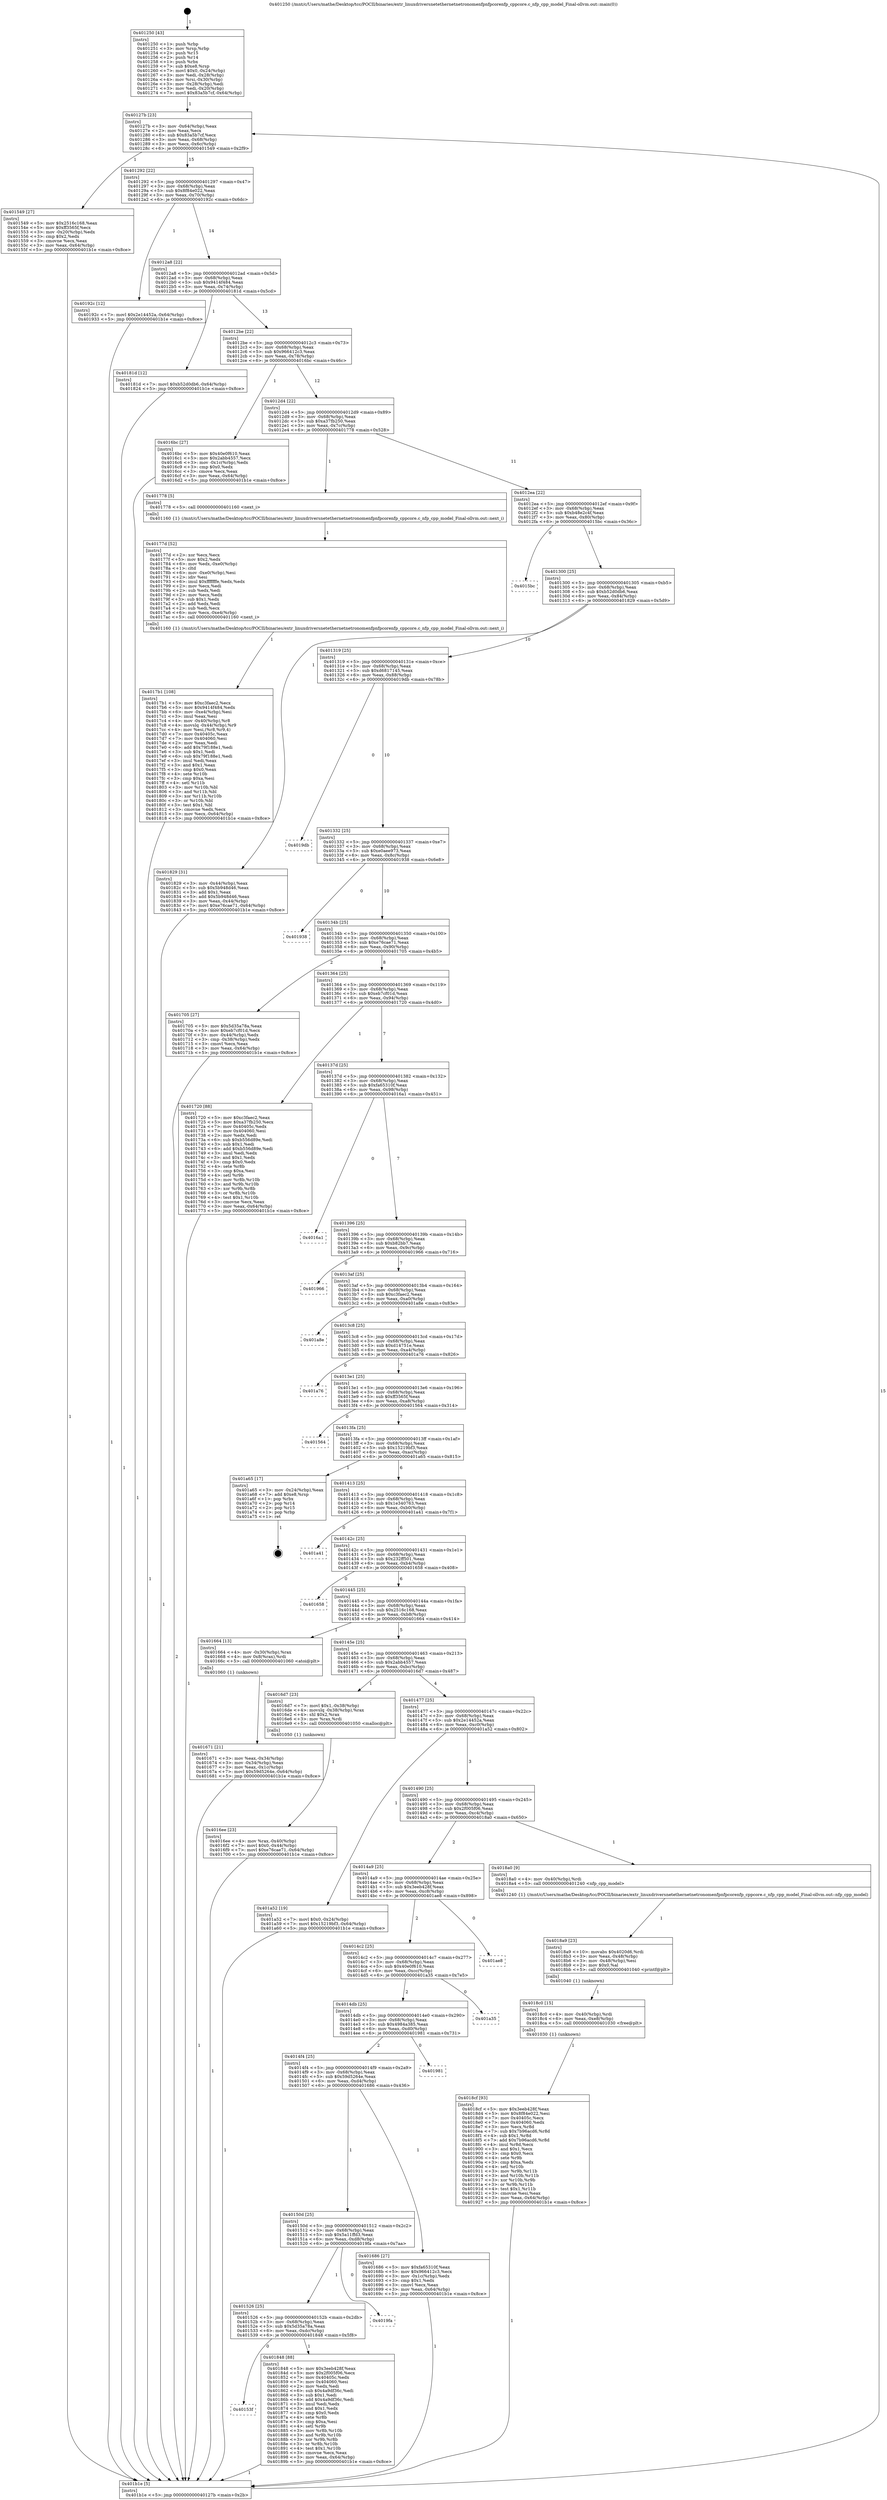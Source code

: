 digraph "0x401250" {
  label = "0x401250 (/mnt/c/Users/mathe/Desktop/tcc/POCII/binaries/extr_linuxdriversnetethernetnetronomenfpnfpcorenfp_cppcore.c_nfp_cpp_model_Final-ollvm.out::main(0))"
  labelloc = "t"
  node[shape=record]

  Entry [label="",width=0.3,height=0.3,shape=circle,fillcolor=black,style=filled]
  "0x40127b" [label="{
     0x40127b [23]\l
     | [instrs]\l
     &nbsp;&nbsp;0x40127b \<+3\>: mov -0x64(%rbp),%eax\l
     &nbsp;&nbsp;0x40127e \<+2\>: mov %eax,%ecx\l
     &nbsp;&nbsp;0x401280 \<+6\>: sub $0x83a5b7cf,%ecx\l
     &nbsp;&nbsp;0x401286 \<+3\>: mov %eax,-0x68(%rbp)\l
     &nbsp;&nbsp;0x401289 \<+3\>: mov %ecx,-0x6c(%rbp)\l
     &nbsp;&nbsp;0x40128c \<+6\>: je 0000000000401549 \<main+0x2f9\>\l
  }"]
  "0x401549" [label="{
     0x401549 [27]\l
     | [instrs]\l
     &nbsp;&nbsp;0x401549 \<+5\>: mov $0x2516c168,%eax\l
     &nbsp;&nbsp;0x40154e \<+5\>: mov $0xff3565f,%ecx\l
     &nbsp;&nbsp;0x401553 \<+3\>: mov -0x20(%rbp),%edx\l
     &nbsp;&nbsp;0x401556 \<+3\>: cmp $0x2,%edx\l
     &nbsp;&nbsp;0x401559 \<+3\>: cmovne %ecx,%eax\l
     &nbsp;&nbsp;0x40155c \<+3\>: mov %eax,-0x64(%rbp)\l
     &nbsp;&nbsp;0x40155f \<+5\>: jmp 0000000000401b1e \<main+0x8ce\>\l
  }"]
  "0x401292" [label="{
     0x401292 [22]\l
     | [instrs]\l
     &nbsp;&nbsp;0x401292 \<+5\>: jmp 0000000000401297 \<main+0x47\>\l
     &nbsp;&nbsp;0x401297 \<+3\>: mov -0x68(%rbp),%eax\l
     &nbsp;&nbsp;0x40129a \<+5\>: sub $0x8f84e022,%eax\l
     &nbsp;&nbsp;0x40129f \<+3\>: mov %eax,-0x70(%rbp)\l
     &nbsp;&nbsp;0x4012a2 \<+6\>: je 000000000040192c \<main+0x6dc\>\l
  }"]
  "0x401b1e" [label="{
     0x401b1e [5]\l
     | [instrs]\l
     &nbsp;&nbsp;0x401b1e \<+5\>: jmp 000000000040127b \<main+0x2b\>\l
  }"]
  "0x401250" [label="{
     0x401250 [43]\l
     | [instrs]\l
     &nbsp;&nbsp;0x401250 \<+1\>: push %rbp\l
     &nbsp;&nbsp;0x401251 \<+3\>: mov %rsp,%rbp\l
     &nbsp;&nbsp;0x401254 \<+2\>: push %r15\l
     &nbsp;&nbsp;0x401256 \<+2\>: push %r14\l
     &nbsp;&nbsp;0x401258 \<+1\>: push %rbx\l
     &nbsp;&nbsp;0x401259 \<+7\>: sub $0xe8,%rsp\l
     &nbsp;&nbsp;0x401260 \<+7\>: movl $0x0,-0x24(%rbp)\l
     &nbsp;&nbsp;0x401267 \<+3\>: mov %edi,-0x28(%rbp)\l
     &nbsp;&nbsp;0x40126a \<+4\>: mov %rsi,-0x30(%rbp)\l
     &nbsp;&nbsp;0x40126e \<+3\>: mov -0x28(%rbp),%edi\l
     &nbsp;&nbsp;0x401271 \<+3\>: mov %edi,-0x20(%rbp)\l
     &nbsp;&nbsp;0x401274 \<+7\>: movl $0x83a5b7cf,-0x64(%rbp)\l
  }"]
  Exit [label="",width=0.3,height=0.3,shape=circle,fillcolor=black,style=filled,peripheries=2]
  "0x40192c" [label="{
     0x40192c [12]\l
     | [instrs]\l
     &nbsp;&nbsp;0x40192c \<+7\>: movl $0x2e14452a,-0x64(%rbp)\l
     &nbsp;&nbsp;0x401933 \<+5\>: jmp 0000000000401b1e \<main+0x8ce\>\l
  }"]
  "0x4012a8" [label="{
     0x4012a8 [22]\l
     | [instrs]\l
     &nbsp;&nbsp;0x4012a8 \<+5\>: jmp 00000000004012ad \<main+0x5d\>\l
     &nbsp;&nbsp;0x4012ad \<+3\>: mov -0x68(%rbp),%eax\l
     &nbsp;&nbsp;0x4012b0 \<+5\>: sub $0x9414f484,%eax\l
     &nbsp;&nbsp;0x4012b5 \<+3\>: mov %eax,-0x74(%rbp)\l
     &nbsp;&nbsp;0x4012b8 \<+6\>: je 000000000040181d \<main+0x5cd\>\l
  }"]
  "0x4018cf" [label="{
     0x4018cf [93]\l
     | [instrs]\l
     &nbsp;&nbsp;0x4018cf \<+5\>: mov $0x3eeb428f,%eax\l
     &nbsp;&nbsp;0x4018d4 \<+5\>: mov $0x8f84e022,%esi\l
     &nbsp;&nbsp;0x4018d9 \<+7\>: mov 0x40405c,%ecx\l
     &nbsp;&nbsp;0x4018e0 \<+7\>: mov 0x404060,%edx\l
     &nbsp;&nbsp;0x4018e7 \<+3\>: mov %ecx,%r8d\l
     &nbsp;&nbsp;0x4018ea \<+7\>: sub $0x7b96acd6,%r8d\l
     &nbsp;&nbsp;0x4018f1 \<+4\>: sub $0x1,%r8d\l
     &nbsp;&nbsp;0x4018f5 \<+7\>: add $0x7b96acd6,%r8d\l
     &nbsp;&nbsp;0x4018fc \<+4\>: imul %r8d,%ecx\l
     &nbsp;&nbsp;0x401900 \<+3\>: and $0x1,%ecx\l
     &nbsp;&nbsp;0x401903 \<+3\>: cmp $0x0,%ecx\l
     &nbsp;&nbsp;0x401906 \<+4\>: sete %r9b\l
     &nbsp;&nbsp;0x40190a \<+3\>: cmp $0xa,%edx\l
     &nbsp;&nbsp;0x40190d \<+4\>: setl %r10b\l
     &nbsp;&nbsp;0x401911 \<+3\>: mov %r9b,%r11b\l
     &nbsp;&nbsp;0x401914 \<+3\>: and %r10b,%r11b\l
     &nbsp;&nbsp;0x401917 \<+3\>: xor %r10b,%r9b\l
     &nbsp;&nbsp;0x40191a \<+3\>: or %r9b,%r11b\l
     &nbsp;&nbsp;0x40191d \<+4\>: test $0x1,%r11b\l
     &nbsp;&nbsp;0x401921 \<+3\>: cmovne %esi,%eax\l
     &nbsp;&nbsp;0x401924 \<+3\>: mov %eax,-0x64(%rbp)\l
     &nbsp;&nbsp;0x401927 \<+5\>: jmp 0000000000401b1e \<main+0x8ce\>\l
  }"]
  "0x40181d" [label="{
     0x40181d [12]\l
     | [instrs]\l
     &nbsp;&nbsp;0x40181d \<+7\>: movl $0xb52d0db6,-0x64(%rbp)\l
     &nbsp;&nbsp;0x401824 \<+5\>: jmp 0000000000401b1e \<main+0x8ce\>\l
  }"]
  "0x4012be" [label="{
     0x4012be [22]\l
     | [instrs]\l
     &nbsp;&nbsp;0x4012be \<+5\>: jmp 00000000004012c3 \<main+0x73\>\l
     &nbsp;&nbsp;0x4012c3 \<+3\>: mov -0x68(%rbp),%eax\l
     &nbsp;&nbsp;0x4012c6 \<+5\>: sub $0x966412c3,%eax\l
     &nbsp;&nbsp;0x4012cb \<+3\>: mov %eax,-0x78(%rbp)\l
     &nbsp;&nbsp;0x4012ce \<+6\>: je 00000000004016bc \<main+0x46c\>\l
  }"]
  "0x4018c0" [label="{
     0x4018c0 [15]\l
     | [instrs]\l
     &nbsp;&nbsp;0x4018c0 \<+4\>: mov -0x40(%rbp),%rdi\l
     &nbsp;&nbsp;0x4018c4 \<+6\>: mov %eax,-0xe8(%rbp)\l
     &nbsp;&nbsp;0x4018ca \<+5\>: call 0000000000401030 \<free@plt\>\l
     | [calls]\l
     &nbsp;&nbsp;0x401030 \{1\} (unknown)\l
  }"]
  "0x4016bc" [label="{
     0x4016bc [27]\l
     | [instrs]\l
     &nbsp;&nbsp;0x4016bc \<+5\>: mov $0x40e0f610,%eax\l
     &nbsp;&nbsp;0x4016c1 \<+5\>: mov $0x2abb4557,%ecx\l
     &nbsp;&nbsp;0x4016c6 \<+3\>: mov -0x1c(%rbp),%edx\l
     &nbsp;&nbsp;0x4016c9 \<+3\>: cmp $0x0,%edx\l
     &nbsp;&nbsp;0x4016cc \<+3\>: cmove %ecx,%eax\l
     &nbsp;&nbsp;0x4016cf \<+3\>: mov %eax,-0x64(%rbp)\l
     &nbsp;&nbsp;0x4016d2 \<+5\>: jmp 0000000000401b1e \<main+0x8ce\>\l
  }"]
  "0x4012d4" [label="{
     0x4012d4 [22]\l
     | [instrs]\l
     &nbsp;&nbsp;0x4012d4 \<+5\>: jmp 00000000004012d9 \<main+0x89\>\l
     &nbsp;&nbsp;0x4012d9 \<+3\>: mov -0x68(%rbp),%eax\l
     &nbsp;&nbsp;0x4012dc \<+5\>: sub $0xa37fb250,%eax\l
     &nbsp;&nbsp;0x4012e1 \<+3\>: mov %eax,-0x7c(%rbp)\l
     &nbsp;&nbsp;0x4012e4 \<+6\>: je 0000000000401778 \<main+0x528\>\l
  }"]
  "0x4018a9" [label="{
     0x4018a9 [23]\l
     | [instrs]\l
     &nbsp;&nbsp;0x4018a9 \<+10\>: movabs $0x4020d6,%rdi\l
     &nbsp;&nbsp;0x4018b3 \<+3\>: mov %eax,-0x48(%rbp)\l
     &nbsp;&nbsp;0x4018b6 \<+3\>: mov -0x48(%rbp),%esi\l
     &nbsp;&nbsp;0x4018b9 \<+2\>: mov $0x0,%al\l
     &nbsp;&nbsp;0x4018bb \<+5\>: call 0000000000401040 \<printf@plt\>\l
     | [calls]\l
     &nbsp;&nbsp;0x401040 \{1\} (unknown)\l
  }"]
  "0x401778" [label="{
     0x401778 [5]\l
     | [instrs]\l
     &nbsp;&nbsp;0x401778 \<+5\>: call 0000000000401160 \<next_i\>\l
     | [calls]\l
     &nbsp;&nbsp;0x401160 \{1\} (/mnt/c/Users/mathe/Desktop/tcc/POCII/binaries/extr_linuxdriversnetethernetnetronomenfpnfpcorenfp_cppcore.c_nfp_cpp_model_Final-ollvm.out::next_i)\l
  }"]
  "0x4012ea" [label="{
     0x4012ea [22]\l
     | [instrs]\l
     &nbsp;&nbsp;0x4012ea \<+5\>: jmp 00000000004012ef \<main+0x9f\>\l
     &nbsp;&nbsp;0x4012ef \<+3\>: mov -0x68(%rbp),%eax\l
     &nbsp;&nbsp;0x4012f2 \<+5\>: sub $0xb48e2c4f,%eax\l
     &nbsp;&nbsp;0x4012f7 \<+3\>: mov %eax,-0x80(%rbp)\l
     &nbsp;&nbsp;0x4012fa \<+6\>: je 00000000004015bc \<main+0x36c\>\l
  }"]
  "0x40153f" [label="{
     0x40153f\l
  }", style=dashed]
  "0x4015bc" [label="{
     0x4015bc\l
  }", style=dashed]
  "0x401300" [label="{
     0x401300 [25]\l
     | [instrs]\l
     &nbsp;&nbsp;0x401300 \<+5\>: jmp 0000000000401305 \<main+0xb5\>\l
     &nbsp;&nbsp;0x401305 \<+3\>: mov -0x68(%rbp),%eax\l
     &nbsp;&nbsp;0x401308 \<+5\>: sub $0xb52d0db6,%eax\l
     &nbsp;&nbsp;0x40130d \<+6\>: mov %eax,-0x84(%rbp)\l
     &nbsp;&nbsp;0x401313 \<+6\>: je 0000000000401829 \<main+0x5d9\>\l
  }"]
  "0x401848" [label="{
     0x401848 [88]\l
     | [instrs]\l
     &nbsp;&nbsp;0x401848 \<+5\>: mov $0x3eeb428f,%eax\l
     &nbsp;&nbsp;0x40184d \<+5\>: mov $0x2f005f06,%ecx\l
     &nbsp;&nbsp;0x401852 \<+7\>: mov 0x40405c,%edx\l
     &nbsp;&nbsp;0x401859 \<+7\>: mov 0x404060,%esi\l
     &nbsp;&nbsp;0x401860 \<+2\>: mov %edx,%edi\l
     &nbsp;&nbsp;0x401862 \<+6\>: sub $0x4a9df36c,%edi\l
     &nbsp;&nbsp;0x401868 \<+3\>: sub $0x1,%edi\l
     &nbsp;&nbsp;0x40186b \<+6\>: add $0x4a9df36c,%edi\l
     &nbsp;&nbsp;0x401871 \<+3\>: imul %edi,%edx\l
     &nbsp;&nbsp;0x401874 \<+3\>: and $0x1,%edx\l
     &nbsp;&nbsp;0x401877 \<+3\>: cmp $0x0,%edx\l
     &nbsp;&nbsp;0x40187a \<+4\>: sete %r8b\l
     &nbsp;&nbsp;0x40187e \<+3\>: cmp $0xa,%esi\l
     &nbsp;&nbsp;0x401881 \<+4\>: setl %r9b\l
     &nbsp;&nbsp;0x401885 \<+3\>: mov %r8b,%r10b\l
     &nbsp;&nbsp;0x401888 \<+3\>: and %r9b,%r10b\l
     &nbsp;&nbsp;0x40188b \<+3\>: xor %r9b,%r8b\l
     &nbsp;&nbsp;0x40188e \<+3\>: or %r8b,%r10b\l
     &nbsp;&nbsp;0x401891 \<+4\>: test $0x1,%r10b\l
     &nbsp;&nbsp;0x401895 \<+3\>: cmovne %ecx,%eax\l
     &nbsp;&nbsp;0x401898 \<+3\>: mov %eax,-0x64(%rbp)\l
     &nbsp;&nbsp;0x40189b \<+5\>: jmp 0000000000401b1e \<main+0x8ce\>\l
  }"]
  "0x401829" [label="{
     0x401829 [31]\l
     | [instrs]\l
     &nbsp;&nbsp;0x401829 \<+3\>: mov -0x44(%rbp),%eax\l
     &nbsp;&nbsp;0x40182c \<+5\>: sub $0x5b948d46,%eax\l
     &nbsp;&nbsp;0x401831 \<+3\>: add $0x1,%eax\l
     &nbsp;&nbsp;0x401834 \<+5\>: add $0x5b948d46,%eax\l
     &nbsp;&nbsp;0x401839 \<+3\>: mov %eax,-0x44(%rbp)\l
     &nbsp;&nbsp;0x40183c \<+7\>: movl $0xe76cae71,-0x64(%rbp)\l
     &nbsp;&nbsp;0x401843 \<+5\>: jmp 0000000000401b1e \<main+0x8ce\>\l
  }"]
  "0x401319" [label="{
     0x401319 [25]\l
     | [instrs]\l
     &nbsp;&nbsp;0x401319 \<+5\>: jmp 000000000040131e \<main+0xce\>\l
     &nbsp;&nbsp;0x40131e \<+3\>: mov -0x68(%rbp),%eax\l
     &nbsp;&nbsp;0x401321 \<+5\>: sub $0xd6817145,%eax\l
     &nbsp;&nbsp;0x401326 \<+6\>: mov %eax,-0x88(%rbp)\l
     &nbsp;&nbsp;0x40132c \<+6\>: je 00000000004019db \<main+0x78b\>\l
  }"]
  "0x401526" [label="{
     0x401526 [25]\l
     | [instrs]\l
     &nbsp;&nbsp;0x401526 \<+5\>: jmp 000000000040152b \<main+0x2db\>\l
     &nbsp;&nbsp;0x40152b \<+3\>: mov -0x68(%rbp),%eax\l
     &nbsp;&nbsp;0x40152e \<+5\>: sub $0x5d35a78a,%eax\l
     &nbsp;&nbsp;0x401533 \<+6\>: mov %eax,-0xdc(%rbp)\l
     &nbsp;&nbsp;0x401539 \<+6\>: je 0000000000401848 \<main+0x5f8\>\l
  }"]
  "0x4019db" [label="{
     0x4019db\l
  }", style=dashed]
  "0x401332" [label="{
     0x401332 [25]\l
     | [instrs]\l
     &nbsp;&nbsp;0x401332 \<+5\>: jmp 0000000000401337 \<main+0xe7\>\l
     &nbsp;&nbsp;0x401337 \<+3\>: mov -0x68(%rbp),%eax\l
     &nbsp;&nbsp;0x40133a \<+5\>: sub $0xe0aee973,%eax\l
     &nbsp;&nbsp;0x40133f \<+6\>: mov %eax,-0x8c(%rbp)\l
     &nbsp;&nbsp;0x401345 \<+6\>: je 0000000000401938 \<main+0x6e8\>\l
  }"]
  "0x4019fa" [label="{
     0x4019fa\l
  }", style=dashed]
  "0x401938" [label="{
     0x401938\l
  }", style=dashed]
  "0x40134b" [label="{
     0x40134b [25]\l
     | [instrs]\l
     &nbsp;&nbsp;0x40134b \<+5\>: jmp 0000000000401350 \<main+0x100\>\l
     &nbsp;&nbsp;0x401350 \<+3\>: mov -0x68(%rbp),%eax\l
     &nbsp;&nbsp;0x401353 \<+5\>: sub $0xe76cae71,%eax\l
     &nbsp;&nbsp;0x401358 \<+6\>: mov %eax,-0x90(%rbp)\l
     &nbsp;&nbsp;0x40135e \<+6\>: je 0000000000401705 \<main+0x4b5\>\l
  }"]
  "0x4017b1" [label="{
     0x4017b1 [108]\l
     | [instrs]\l
     &nbsp;&nbsp;0x4017b1 \<+5\>: mov $0xc3faec2,%ecx\l
     &nbsp;&nbsp;0x4017b6 \<+5\>: mov $0x9414f484,%edx\l
     &nbsp;&nbsp;0x4017bb \<+6\>: mov -0xe4(%rbp),%esi\l
     &nbsp;&nbsp;0x4017c1 \<+3\>: imul %eax,%esi\l
     &nbsp;&nbsp;0x4017c4 \<+4\>: mov -0x40(%rbp),%r8\l
     &nbsp;&nbsp;0x4017c8 \<+4\>: movslq -0x44(%rbp),%r9\l
     &nbsp;&nbsp;0x4017cc \<+4\>: mov %esi,(%r8,%r9,4)\l
     &nbsp;&nbsp;0x4017d0 \<+7\>: mov 0x40405c,%eax\l
     &nbsp;&nbsp;0x4017d7 \<+7\>: mov 0x404060,%esi\l
     &nbsp;&nbsp;0x4017de \<+2\>: mov %eax,%edi\l
     &nbsp;&nbsp;0x4017e0 \<+6\>: add $0x79f188e1,%edi\l
     &nbsp;&nbsp;0x4017e6 \<+3\>: sub $0x1,%edi\l
     &nbsp;&nbsp;0x4017e9 \<+6\>: sub $0x79f188e1,%edi\l
     &nbsp;&nbsp;0x4017ef \<+3\>: imul %edi,%eax\l
     &nbsp;&nbsp;0x4017f2 \<+3\>: and $0x1,%eax\l
     &nbsp;&nbsp;0x4017f5 \<+3\>: cmp $0x0,%eax\l
     &nbsp;&nbsp;0x4017f8 \<+4\>: sete %r10b\l
     &nbsp;&nbsp;0x4017fc \<+3\>: cmp $0xa,%esi\l
     &nbsp;&nbsp;0x4017ff \<+4\>: setl %r11b\l
     &nbsp;&nbsp;0x401803 \<+3\>: mov %r10b,%bl\l
     &nbsp;&nbsp;0x401806 \<+3\>: and %r11b,%bl\l
     &nbsp;&nbsp;0x401809 \<+3\>: xor %r11b,%r10b\l
     &nbsp;&nbsp;0x40180c \<+3\>: or %r10b,%bl\l
     &nbsp;&nbsp;0x40180f \<+3\>: test $0x1,%bl\l
     &nbsp;&nbsp;0x401812 \<+3\>: cmovne %edx,%ecx\l
     &nbsp;&nbsp;0x401815 \<+3\>: mov %ecx,-0x64(%rbp)\l
     &nbsp;&nbsp;0x401818 \<+5\>: jmp 0000000000401b1e \<main+0x8ce\>\l
  }"]
  "0x401705" [label="{
     0x401705 [27]\l
     | [instrs]\l
     &nbsp;&nbsp;0x401705 \<+5\>: mov $0x5d35a78a,%eax\l
     &nbsp;&nbsp;0x40170a \<+5\>: mov $0xeb7cf01d,%ecx\l
     &nbsp;&nbsp;0x40170f \<+3\>: mov -0x44(%rbp),%edx\l
     &nbsp;&nbsp;0x401712 \<+3\>: cmp -0x38(%rbp),%edx\l
     &nbsp;&nbsp;0x401715 \<+3\>: cmovl %ecx,%eax\l
     &nbsp;&nbsp;0x401718 \<+3\>: mov %eax,-0x64(%rbp)\l
     &nbsp;&nbsp;0x40171b \<+5\>: jmp 0000000000401b1e \<main+0x8ce\>\l
  }"]
  "0x401364" [label="{
     0x401364 [25]\l
     | [instrs]\l
     &nbsp;&nbsp;0x401364 \<+5\>: jmp 0000000000401369 \<main+0x119\>\l
     &nbsp;&nbsp;0x401369 \<+3\>: mov -0x68(%rbp),%eax\l
     &nbsp;&nbsp;0x40136c \<+5\>: sub $0xeb7cf01d,%eax\l
     &nbsp;&nbsp;0x401371 \<+6\>: mov %eax,-0x94(%rbp)\l
     &nbsp;&nbsp;0x401377 \<+6\>: je 0000000000401720 \<main+0x4d0\>\l
  }"]
  "0x40177d" [label="{
     0x40177d [52]\l
     | [instrs]\l
     &nbsp;&nbsp;0x40177d \<+2\>: xor %ecx,%ecx\l
     &nbsp;&nbsp;0x40177f \<+5\>: mov $0x2,%edx\l
     &nbsp;&nbsp;0x401784 \<+6\>: mov %edx,-0xe0(%rbp)\l
     &nbsp;&nbsp;0x40178a \<+1\>: cltd\l
     &nbsp;&nbsp;0x40178b \<+6\>: mov -0xe0(%rbp),%esi\l
     &nbsp;&nbsp;0x401791 \<+2\>: idiv %esi\l
     &nbsp;&nbsp;0x401793 \<+6\>: imul $0xfffffffe,%edx,%edx\l
     &nbsp;&nbsp;0x401799 \<+2\>: mov %ecx,%edi\l
     &nbsp;&nbsp;0x40179b \<+2\>: sub %edx,%edi\l
     &nbsp;&nbsp;0x40179d \<+2\>: mov %ecx,%edx\l
     &nbsp;&nbsp;0x40179f \<+3\>: sub $0x1,%edx\l
     &nbsp;&nbsp;0x4017a2 \<+2\>: add %edx,%edi\l
     &nbsp;&nbsp;0x4017a4 \<+2\>: sub %edi,%ecx\l
     &nbsp;&nbsp;0x4017a6 \<+6\>: mov %ecx,-0xe4(%rbp)\l
     &nbsp;&nbsp;0x4017ac \<+5\>: call 0000000000401160 \<next_i\>\l
     | [calls]\l
     &nbsp;&nbsp;0x401160 \{1\} (/mnt/c/Users/mathe/Desktop/tcc/POCII/binaries/extr_linuxdriversnetethernetnetronomenfpnfpcorenfp_cppcore.c_nfp_cpp_model_Final-ollvm.out::next_i)\l
  }"]
  "0x401720" [label="{
     0x401720 [88]\l
     | [instrs]\l
     &nbsp;&nbsp;0x401720 \<+5\>: mov $0xc3faec2,%eax\l
     &nbsp;&nbsp;0x401725 \<+5\>: mov $0xa37fb250,%ecx\l
     &nbsp;&nbsp;0x40172a \<+7\>: mov 0x40405c,%edx\l
     &nbsp;&nbsp;0x401731 \<+7\>: mov 0x404060,%esi\l
     &nbsp;&nbsp;0x401738 \<+2\>: mov %edx,%edi\l
     &nbsp;&nbsp;0x40173a \<+6\>: sub $0xb556d89e,%edi\l
     &nbsp;&nbsp;0x401740 \<+3\>: sub $0x1,%edi\l
     &nbsp;&nbsp;0x401743 \<+6\>: add $0xb556d89e,%edi\l
     &nbsp;&nbsp;0x401749 \<+3\>: imul %edi,%edx\l
     &nbsp;&nbsp;0x40174c \<+3\>: and $0x1,%edx\l
     &nbsp;&nbsp;0x40174f \<+3\>: cmp $0x0,%edx\l
     &nbsp;&nbsp;0x401752 \<+4\>: sete %r8b\l
     &nbsp;&nbsp;0x401756 \<+3\>: cmp $0xa,%esi\l
     &nbsp;&nbsp;0x401759 \<+4\>: setl %r9b\l
     &nbsp;&nbsp;0x40175d \<+3\>: mov %r8b,%r10b\l
     &nbsp;&nbsp;0x401760 \<+3\>: and %r9b,%r10b\l
     &nbsp;&nbsp;0x401763 \<+3\>: xor %r9b,%r8b\l
     &nbsp;&nbsp;0x401766 \<+3\>: or %r8b,%r10b\l
     &nbsp;&nbsp;0x401769 \<+4\>: test $0x1,%r10b\l
     &nbsp;&nbsp;0x40176d \<+3\>: cmovne %ecx,%eax\l
     &nbsp;&nbsp;0x401770 \<+3\>: mov %eax,-0x64(%rbp)\l
     &nbsp;&nbsp;0x401773 \<+5\>: jmp 0000000000401b1e \<main+0x8ce\>\l
  }"]
  "0x40137d" [label="{
     0x40137d [25]\l
     | [instrs]\l
     &nbsp;&nbsp;0x40137d \<+5\>: jmp 0000000000401382 \<main+0x132\>\l
     &nbsp;&nbsp;0x401382 \<+3\>: mov -0x68(%rbp),%eax\l
     &nbsp;&nbsp;0x401385 \<+5\>: sub $0xfa65310f,%eax\l
     &nbsp;&nbsp;0x40138a \<+6\>: mov %eax,-0x98(%rbp)\l
     &nbsp;&nbsp;0x401390 \<+6\>: je 00000000004016a1 \<main+0x451\>\l
  }"]
  "0x4016ee" [label="{
     0x4016ee [23]\l
     | [instrs]\l
     &nbsp;&nbsp;0x4016ee \<+4\>: mov %rax,-0x40(%rbp)\l
     &nbsp;&nbsp;0x4016f2 \<+7\>: movl $0x0,-0x44(%rbp)\l
     &nbsp;&nbsp;0x4016f9 \<+7\>: movl $0xe76cae71,-0x64(%rbp)\l
     &nbsp;&nbsp;0x401700 \<+5\>: jmp 0000000000401b1e \<main+0x8ce\>\l
  }"]
  "0x4016a1" [label="{
     0x4016a1\l
  }", style=dashed]
  "0x401396" [label="{
     0x401396 [25]\l
     | [instrs]\l
     &nbsp;&nbsp;0x401396 \<+5\>: jmp 000000000040139b \<main+0x14b\>\l
     &nbsp;&nbsp;0x40139b \<+3\>: mov -0x68(%rbp),%eax\l
     &nbsp;&nbsp;0x40139e \<+5\>: sub $0xb82bb7,%eax\l
     &nbsp;&nbsp;0x4013a3 \<+6\>: mov %eax,-0x9c(%rbp)\l
     &nbsp;&nbsp;0x4013a9 \<+6\>: je 0000000000401966 \<main+0x716\>\l
  }"]
  "0x40150d" [label="{
     0x40150d [25]\l
     | [instrs]\l
     &nbsp;&nbsp;0x40150d \<+5\>: jmp 0000000000401512 \<main+0x2c2\>\l
     &nbsp;&nbsp;0x401512 \<+3\>: mov -0x68(%rbp),%eax\l
     &nbsp;&nbsp;0x401515 \<+5\>: sub $0x5a11ffd3,%eax\l
     &nbsp;&nbsp;0x40151a \<+6\>: mov %eax,-0xd8(%rbp)\l
     &nbsp;&nbsp;0x401520 \<+6\>: je 00000000004019fa \<main+0x7aa\>\l
  }"]
  "0x401966" [label="{
     0x401966\l
  }", style=dashed]
  "0x4013af" [label="{
     0x4013af [25]\l
     | [instrs]\l
     &nbsp;&nbsp;0x4013af \<+5\>: jmp 00000000004013b4 \<main+0x164\>\l
     &nbsp;&nbsp;0x4013b4 \<+3\>: mov -0x68(%rbp),%eax\l
     &nbsp;&nbsp;0x4013b7 \<+5\>: sub $0xc3faec2,%eax\l
     &nbsp;&nbsp;0x4013bc \<+6\>: mov %eax,-0xa0(%rbp)\l
     &nbsp;&nbsp;0x4013c2 \<+6\>: je 0000000000401a8e \<main+0x83e\>\l
  }"]
  "0x401686" [label="{
     0x401686 [27]\l
     | [instrs]\l
     &nbsp;&nbsp;0x401686 \<+5\>: mov $0xfa65310f,%eax\l
     &nbsp;&nbsp;0x40168b \<+5\>: mov $0x966412c3,%ecx\l
     &nbsp;&nbsp;0x401690 \<+3\>: mov -0x1c(%rbp),%edx\l
     &nbsp;&nbsp;0x401693 \<+3\>: cmp $0x1,%edx\l
     &nbsp;&nbsp;0x401696 \<+3\>: cmovl %ecx,%eax\l
     &nbsp;&nbsp;0x401699 \<+3\>: mov %eax,-0x64(%rbp)\l
     &nbsp;&nbsp;0x40169c \<+5\>: jmp 0000000000401b1e \<main+0x8ce\>\l
  }"]
  "0x401a8e" [label="{
     0x401a8e\l
  }", style=dashed]
  "0x4013c8" [label="{
     0x4013c8 [25]\l
     | [instrs]\l
     &nbsp;&nbsp;0x4013c8 \<+5\>: jmp 00000000004013cd \<main+0x17d\>\l
     &nbsp;&nbsp;0x4013cd \<+3\>: mov -0x68(%rbp),%eax\l
     &nbsp;&nbsp;0x4013d0 \<+5\>: sub $0xd14751e,%eax\l
     &nbsp;&nbsp;0x4013d5 \<+6\>: mov %eax,-0xa4(%rbp)\l
     &nbsp;&nbsp;0x4013db \<+6\>: je 0000000000401a76 \<main+0x826\>\l
  }"]
  "0x4014f4" [label="{
     0x4014f4 [25]\l
     | [instrs]\l
     &nbsp;&nbsp;0x4014f4 \<+5\>: jmp 00000000004014f9 \<main+0x2a9\>\l
     &nbsp;&nbsp;0x4014f9 \<+3\>: mov -0x68(%rbp),%eax\l
     &nbsp;&nbsp;0x4014fc \<+5\>: sub $0x59d5264e,%eax\l
     &nbsp;&nbsp;0x401501 \<+6\>: mov %eax,-0xd4(%rbp)\l
     &nbsp;&nbsp;0x401507 \<+6\>: je 0000000000401686 \<main+0x436\>\l
  }"]
  "0x401a76" [label="{
     0x401a76\l
  }", style=dashed]
  "0x4013e1" [label="{
     0x4013e1 [25]\l
     | [instrs]\l
     &nbsp;&nbsp;0x4013e1 \<+5\>: jmp 00000000004013e6 \<main+0x196\>\l
     &nbsp;&nbsp;0x4013e6 \<+3\>: mov -0x68(%rbp),%eax\l
     &nbsp;&nbsp;0x4013e9 \<+5\>: sub $0xff3565f,%eax\l
     &nbsp;&nbsp;0x4013ee \<+6\>: mov %eax,-0xa8(%rbp)\l
     &nbsp;&nbsp;0x4013f4 \<+6\>: je 0000000000401564 \<main+0x314\>\l
  }"]
  "0x401981" [label="{
     0x401981\l
  }", style=dashed]
  "0x401564" [label="{
     0x401564\l
  }", style=dashed]
  "0x4013fa" [label="{
     0x4013fa [25]\l
     | [instrs]\l
     &nbsp;&nbsp;0x4013fa \<+5\>: jmp 00000000004013ff \<main+0x1af\>\l
     &nbsp;&nbsp;0x4013ff \<+3\>: mov -0x68(%rbp),%eax\l
     &nbsp;&nbsp;0x401402 \<+5\>: sub $0x15219bf3,%eax\l
     &nbsp;&nbsp;0x401407 \<+6\>: mov %eax,-0xac(%rbp)\l
     &nbsp;&nbsp;0x40140d \<+6\>: je 0000000000401a65 \<main+0x815\>\l
  }"]
  "0x4014db" [label="{
     0x4014db [25]\l
     | [instrs]\l
     &nbsp;&nbsp;0x4014db \<+5\>: jmp 00000000004014e0 \<main+0x290\>\l
     &nbsp;&nbsp;0x4014e0 \<+3\>: mov -0x68(%rbp),%eax\l
     &nbsp;&nbsp;0x4014e3 \<+5\>: sub $0x4984a385,%eax\l
     &nbsp;&nbsp;0x4014e8 \<+6\>: mov %eax,-0xd0(%rbp)\l
     &nbsp;&nbsp;0x4014ee \<+6\>: je 0000000000401981 \<main+0x731\>\l
  }"]
  "0x401a65" [label="{
     0x401a65 [17]\l
     | [instrs]\l
     &nbsp;&nbsp;0x401a65 \<+3\>: mov -0x24(%rbp),%eax\l
     &nbsp;&nbsp;0x401a68 \<+7\>: add $0xe8,%rsp\l
     &nbsp;&nbsp;0x401a6f \<+1\>: pop %rbx\l
     &nbsp;&nbsp;0x401a70 \<+2\>: pop %r14\l
     &nbsp;&nbsp;0x401a72 \<+2\>: pop %r15\l
     &nbsp;&nbsp;0x401a74 \<+1\>: pop %rbp\l
     &nbsp;&nbsp;0x401a75 \<+1\>: ret\l
  }"]
  "0x401413" [label="{
     0x401413 [25]\l
     | [instrs]\l
     &nbsp;&nbsp;0x401413 \<+5\>: jmp 0000000000401418 \<main+0x1c8\>\l
     &nbsp;&nbsp;0x401418 \<+3\>: mov -0x68(%rbp),%eax\l
     &nbsp;&nbsp;0x40141b \<+5\>: sub $0x1e340763,%eax\l
     &nbsp;&nbsp;0x401420 \<+6\>: mov %eax,-0xb0(%rbp)\l
     &nbsp;&nbsp;0x401426 \<+6\>: je 0000000000401a41 \<main+0x7f1\>\l
  }"]
  "0x401a35" [label="{
     0x401a35\l
  }", style=dashed]
  "0x401a41" [label="{
     0x401a41\l
  }", style=dashed]
  "0x40142c" [label="{
     0x40142c [25]\l
     | [instrs]\l
     &nbsp;&nbsp;0x40142c \<+5\>: jmp 0000000000401431 \<main+0x1e1\>\l
     &nbsp;&nbsp;0x401431 \<+3\>: mov -0x68(%rbp),%eax\l
     &nbsp;&nbsp;0x401434 \<+5\>: sub $0x232ff501,%eax\l
     &nbsp;&nbsp;0x401439 \<+6\>: mov %eax,-0xb4(%rbp)\l
     &nbsp;&nbsp;0x40143f \<+6\>: je 0000000000401658 \<main+0x408\>\l
  }"]
  "0x4014c2" [label="{
     0x4014c2 [25]\l
     | [instrs]\l
     &nbsp;&nbsp;0x4014c2 \<+5\>: jmp 00000000004014c7 \<main+0x277\>\l
     &nbsp;&nbsp;0x4014c7 \<+3\>: mov -0x68(%rbp),%eax\l
     &nbsp;&nbsp;0x4014ca \<+5\>: sub $0x40e0f610,%eax\l
     &nbsp;&nbsp;0x4014cf \<+6\>: mov %eax,-0xcc(%rbp)\l
     &nbsp;&nbsp;0x4014d5 \<+6\>: je 0000000000401a35 \<main+0x7e5\>\l
  }"]
  "0x401658" [label="{
     0x401658\l
  }", style=dashed]
  "0x401445" [label="{
     0x401445 [25]\l
     | [instrs]\l
     &nbsp;&nbsp;0x401445 \<+5\>: jmp 000000000040144a \<main+0x1fa\>\l
     &nbsp;&nbsp;0x40144a \<+3\>: mov -0x68(%rbp),%eax\l
     &nbsp;&nbsp;0x40144d \<+5\>: sub $0x2516c168,%eax\l
     &nbsp;&nbsp;0x401452 \<+6\>: mov %eax,-0xb8(%rbp)\l
     &nbsp;&nbsp;0x401458 \<+6\>: je 0000000000401664 \<main+0x414\>\l
  }"]
  "0x401ae8" [label="{
     0x401ae8\l
  }", style=dashed]
  "0x401664" [label="{
     0x401664 [13]\l
     | [instrs]\l
     &nbsp;&nbsp;0x401664 \<+4\>: mov -0x30(%rbp),%rax\l
     &nbsp;&nbsp;0x401668 \<+4\>: mov 0x8(%rax),%rdi\l
     &nbsp;&nbsp;0x40166c \<+5\>: call 0000000000401060 \<atoi@plt\>\l
     | [calls]\l
     &nbsp;&nbsp;0x401060 \{1\} (unknown)\l
  }"]
  "0x40145e" [label="{
     0x40145e [25]\l
     | [instrs]\l
     &nbsp;&nbsp;0x40145e \<+5\>: jmp 0000000000401463 \<main+0x213\>\l
     &nbsp;&nbsp;0x401463 \<+3\>: mov -0x68(%rbp),%eax\l
     &nbsp;&nbsp;0x401466 \<+5\>: sub $0x2abb4557,%eax\l
     &nbsp;&nbsp;0x40146b \<+6\>: mov %eax,-0xbc(%rbp)\l
     &nbsp;&nbsp;0x401471 \<+6\>: je 00000000004016d7 \<main+0x487\>\l
  }"]
  "0x401671" [label="{
     0x401671 [21]\l
     | [instrs]\l
     &nbsp;&nbsp;0x401671 \<+3\>: mov %eax,-0x34(%rbp)\l
     &nbsp;&nbsp;0x401674 \<+3\>: mov -0x34(%rbp),%eax\l
     &nbsp;&nbsp;0x401677 \<+3\>: mov %eax,-0x1c(%rbp)\l
     &nbsp;&nbsp;0x40167a \<+7\>: movl $0x59d5264e,-0x64(%rbp)\l
     &nbsp;&nbsp;0x401681 \<+5\>: jmp 0000000000401b1e \<main+0x8ce\>\l
  }"]
  "0x4014a9" [label="{
     0x4014a9 [25]\l
     | [instrs]\l
     &nbsp;&nbsp;0x4014a9 \<+5\>: jmp 00000000004014ae \<main+0x25e\>\l
     &nbsp;&nbsp;0x4014ae \<+3\>: mov -0x68(%rbp),%eax\l
     &nbsp;&nbsp;0x4014b1 \<+5\>: sub $0x3eeb428f,%eax\l
     &nbsp;&nbsp;0x4014b6 \<+6\>: mov %eax,-0xc8(%rbp)\l
     &nbsp;&nbsp;0x4014bc \<+6\>: je 0000000000401ae8 \<main+0x898\>\l
  }"]
  "0x4016d7" [label="{
     0x4016d7 [23]\l
     | [instrs]\l
     &nbsp;&nbsp;0x4016d7 \<+7\>: movl $0x1,-0x38(%rbp)\l
     &nbsp;&nbsp;0x4016de \<+4\>: movslq -0x38(%rbp),%rax\l
     &nbsp;&nbsp;0x4016e2 \<+4\>: shl $0x2,%rax\l
     &nbsp;&nbsp;0x4016e6 \<+3\>: mov %rax,%rdi\l
     &nbsp;&nbsp;0x4016e9 \<+5\>: call 0000000000401050 \<malloc@plt\>\l
     | [calls]\l
     &nbsp;&nbsp;0x401050 \{1\} (unknown)\l
  }"]
  "0x401477" [label="{
     0x401477 [25]\l
     | [instrs]\l
     &nbsp;&nbsp;0x401477 \<+5\>: jmp 000000000040147c \<main+0x22c\>\l
     &nbsp;&nbsp;0x40147c \<+3\>: mov -0x68(%rbp),%eax\l
     &nbsp;&nbsp;0x40147f \<+5\>: sub $0x2e14452a,%eax\l
     &nbsp;&nbsp;0x401484 \<+6\>: mov %eax,-0xc0(%rbp)\l
     &nbsp;&nbsp;0x40148a \<+6\>: je 0000000000401a52 \<main+0x802\>\l
  }"]
  "0x4018a0" [label="{
     0x4018a0 [9]\l
     | [instrs]\l
     &nbsp;&nbsp;0x4018a0 \<+4\>: mov -0x40(%rbp),%rdi\l
     &nbsp;&nbsp;0x4018a4 \<+5\>: call 0000000000401240 \<nfp_cpp_model\>\l
     | [calls]\l
     &nbsp;&nbsp;0x401240 \{1\} (/mnt/c/Users/mathe/Desktop/tcc/POCII/binaries/extr_linuxdriversnetethernetnetronomenfpnfpcorenfp_cppcore.c_nfp_cpp_model_Final-ollvm.out::nfp_cpp_model)\l
  }"]
  "0x401a52" [label="{
     0x401a52 [19]\l
     | [instrs]\l
     &nbsp;&nbsp;0x401a52 \<+7\>: movl $0x0,-0x24(%rbp)\l
     &nbsp;&nbsp;0x401a59 \<+7\>: movl $0x15219bf3,-0x64(%rbp)\l
     &nbsp;&nbsp;0x401a60 \<+5\>: jmp 0000000000401b1e \<main+0x8ce\>\l
  }"]
  "0x401490" [label="{
     0x401490 [25]\l
     | [instrs]\l
     &nbsp;&nbsp;0x401490 \<+5\>: jmp 0000000000401495 \<main+0x245\>\l
     &nbsp;&nbsp;0x401495 \<+3\>: mov -0x68(%rbp),%eax\l
     &nbsp;&nbsp;0x401498 \<+5\>: sub $0x2f005f06,%eax\l
     &nbsp;&nbsp;0x40149d \<+6\>: mov %eax,-0xc4(%rbp)\l
     &nbsp;&nbsp;0x4014a3 \<+6\>: je 00000000004018a0 \<main+0x650\>\l
  }"]
  Entry -> "0x401250" [label=" 1"]
  "0x40127b" -> "0x401549" [label=" 1"]
  "0x40127b" -> "0x401292" [label=" 15"]
  "0x401549" -> "0x401b1e" [label=" 1"]
  "0x401250" -> "0x40127b" [label=" 1"]
  "0x401b1e" -> "0x40127b" [label=" 15"]
  "0x401a65" -> Exit [label=" 1"]
  "0x401292" -> "0x40192c" [label=" 1"]
  "0x401292" -> "0x4012a8" [label=" 14"]
  "0x401a52" -> "0x401b1e" [label=" 1"]
  "0x4012a8" -> "0x40181d" [label=" 1"]
  "0x4012a8" -> "0x4012be" [label=" 13"]
  "0x40192c" -> "0x401b1e" [label=" 1"]
  "0x4012be" -> "0x4016bc" [label=" 1"]
  "0x4012be" -> "0x4012d4" [label=" 12"]
  "0x4018cf" -> "0x401b1e" [label=" 1"]
  "0x4012d4" -> "0x401778" [label=" 1"]
  "0x4012d4" -> "0x4012ea" [label=" 11"]
  "0x4018c0" -> "0x4018cf" [label=" 1"]
  "0x4012ea" -> "0x4015bc" [label=" 0"]
  "0x4012ea" -> "0x401300" [label=" 11"]
  "0x4018a9" -> "0x4018c0" [label=" 1"]
  "0x401300" -> "0x401829" [label=" 1"]
  "0x401300" -> "0x401319" [label=" 10"]
  "0x4018a0" -> "0x4018a9" [label=" 1"]
  "0x401319" -> "0x4019db" [label=" 0"]
  "0x401319" -> "0x401332" [label=" 10"]
  "0x401526" -> "0x40153f" [label=" 0"]
  "0x401332" -> "0x401938" [label=" 0"]
  "0x401332" -> "0x40134b" [label=" 10"]
  "0x401526" -> "0x401848" [label=" 1"]
  "0x40134b" -> "0x401705" [label=" 2"]
  "0x40134b" -> "0x401364" [label=" 8"]
  "0x40150d" -> "0x401526" [label=" 1"]
  "0x401364" -> "0x401720" [label=" 1"]
  "0x401364" -> "0x40137d" [label=" 7"]
  "0x40150d" -> "0x4019fa" [label=" 0"]
  "0x40137d" -> "0x4016a1" [label=" 0"]
  "0x40137d" -> "0x401396" [label=" 7"]
  "0x401848" -> "0x401b1e" [label=" 1"]
  "0x401396" -> "0x401966" [label=" 0"]
  "0x401396" -> "0x4013af" [label=" 7"]
  "0x401829" -> "0x401b1e" [label=" 1"]
  "0x4013af" -> "0x401a8e" [label=" 0"]
  "0x4013af" -> "0x4013c8" [label=" 7"]
  "0x40181d" -> "0x401b1e" [label=" 1"]
  "0x4013c8" -> "0x401a76" [label=" 0"]
  "0x4013c8" -> "0x4013e1" [label=" 7"]
  "0x40177d" -> "0x4017b1" [label=" 1"]
  "0x4013e1" -> "0x401564" [label=" 0"]
  "0x4013e1" -> "0x4013fa" [label=" 7"]
  "0x401778" -> "0x40177d" [label=" 1"]
  "0x4013fa" -> "0x401a65" [label=" 1"]
  "0x4013fa" -> "0x401413" [label=" 6"]
  "0x401705" -> "0x401b1e" [label=" 2"]
  "0x401413" -> "0x401a41" [label=" 0"]
  "0x401413" -> "0x40142c" [label=" 6"]
  "0x4016ee" -> "0x401b1e" [label=" 1"]
  "0x40142c" -> "0x401658" [label=" 0"]
  "0x40142c" -> "0x401445" [label=" 6"]
  "0x4016bc" -> "0x401b1e" [label=" 1"]
  "0x401445" -> "0x401664" [label=" 1"]
  "0x401445" -> "0x40145e" [label=" 5"]
  "0x401664" -> "0x401671" [label=" 1"]
  "0x401671" -> "0x401b1e" [label=" 1"]
  "0x401686" -> "0x401b1e" [label=" 1"]
  "0x40145e" -> "0x4016d7" [label=" 1"]
  "0x40145e" -> "0x401477" [label=" 4"]
  "0x4014f4" -> "0x401686" [label=" 1"]
  "0x401477" -> "0x401a52" [label=" 1"]
  "0x401477" -> "0x401490" [label=" 3"]
  "0x4017b1" -> "0x401b1e" [label=" 1"]
  "0x401490" -> "0x4018a0" [label=" 1"]
  "0x401490" -> "0x4014a9" [label=" 2"]
  "0x4014f4" -> "0x40150d" [label=" 1"]
  "0x4014a9" -> "0x401ae8" [label=" 0"]
  "0x4014a9" -> "0x4014c2" [label=" 2"]
  "0x4016d7" -> "0x4016ee" [label=" 1"]
  "0x4014c2" -> "0x401a35" [label=" 0"]
  "0x4014c2" -> "0x4014db" [label=" 2"]
  "0x401720" -> "0x401b1e" [label=" 1"]
  "0x4014db" -> "0x401981" [label=" 0"]
  "0x4014db" -> "0x4014f4" [label=" 2"]
}
